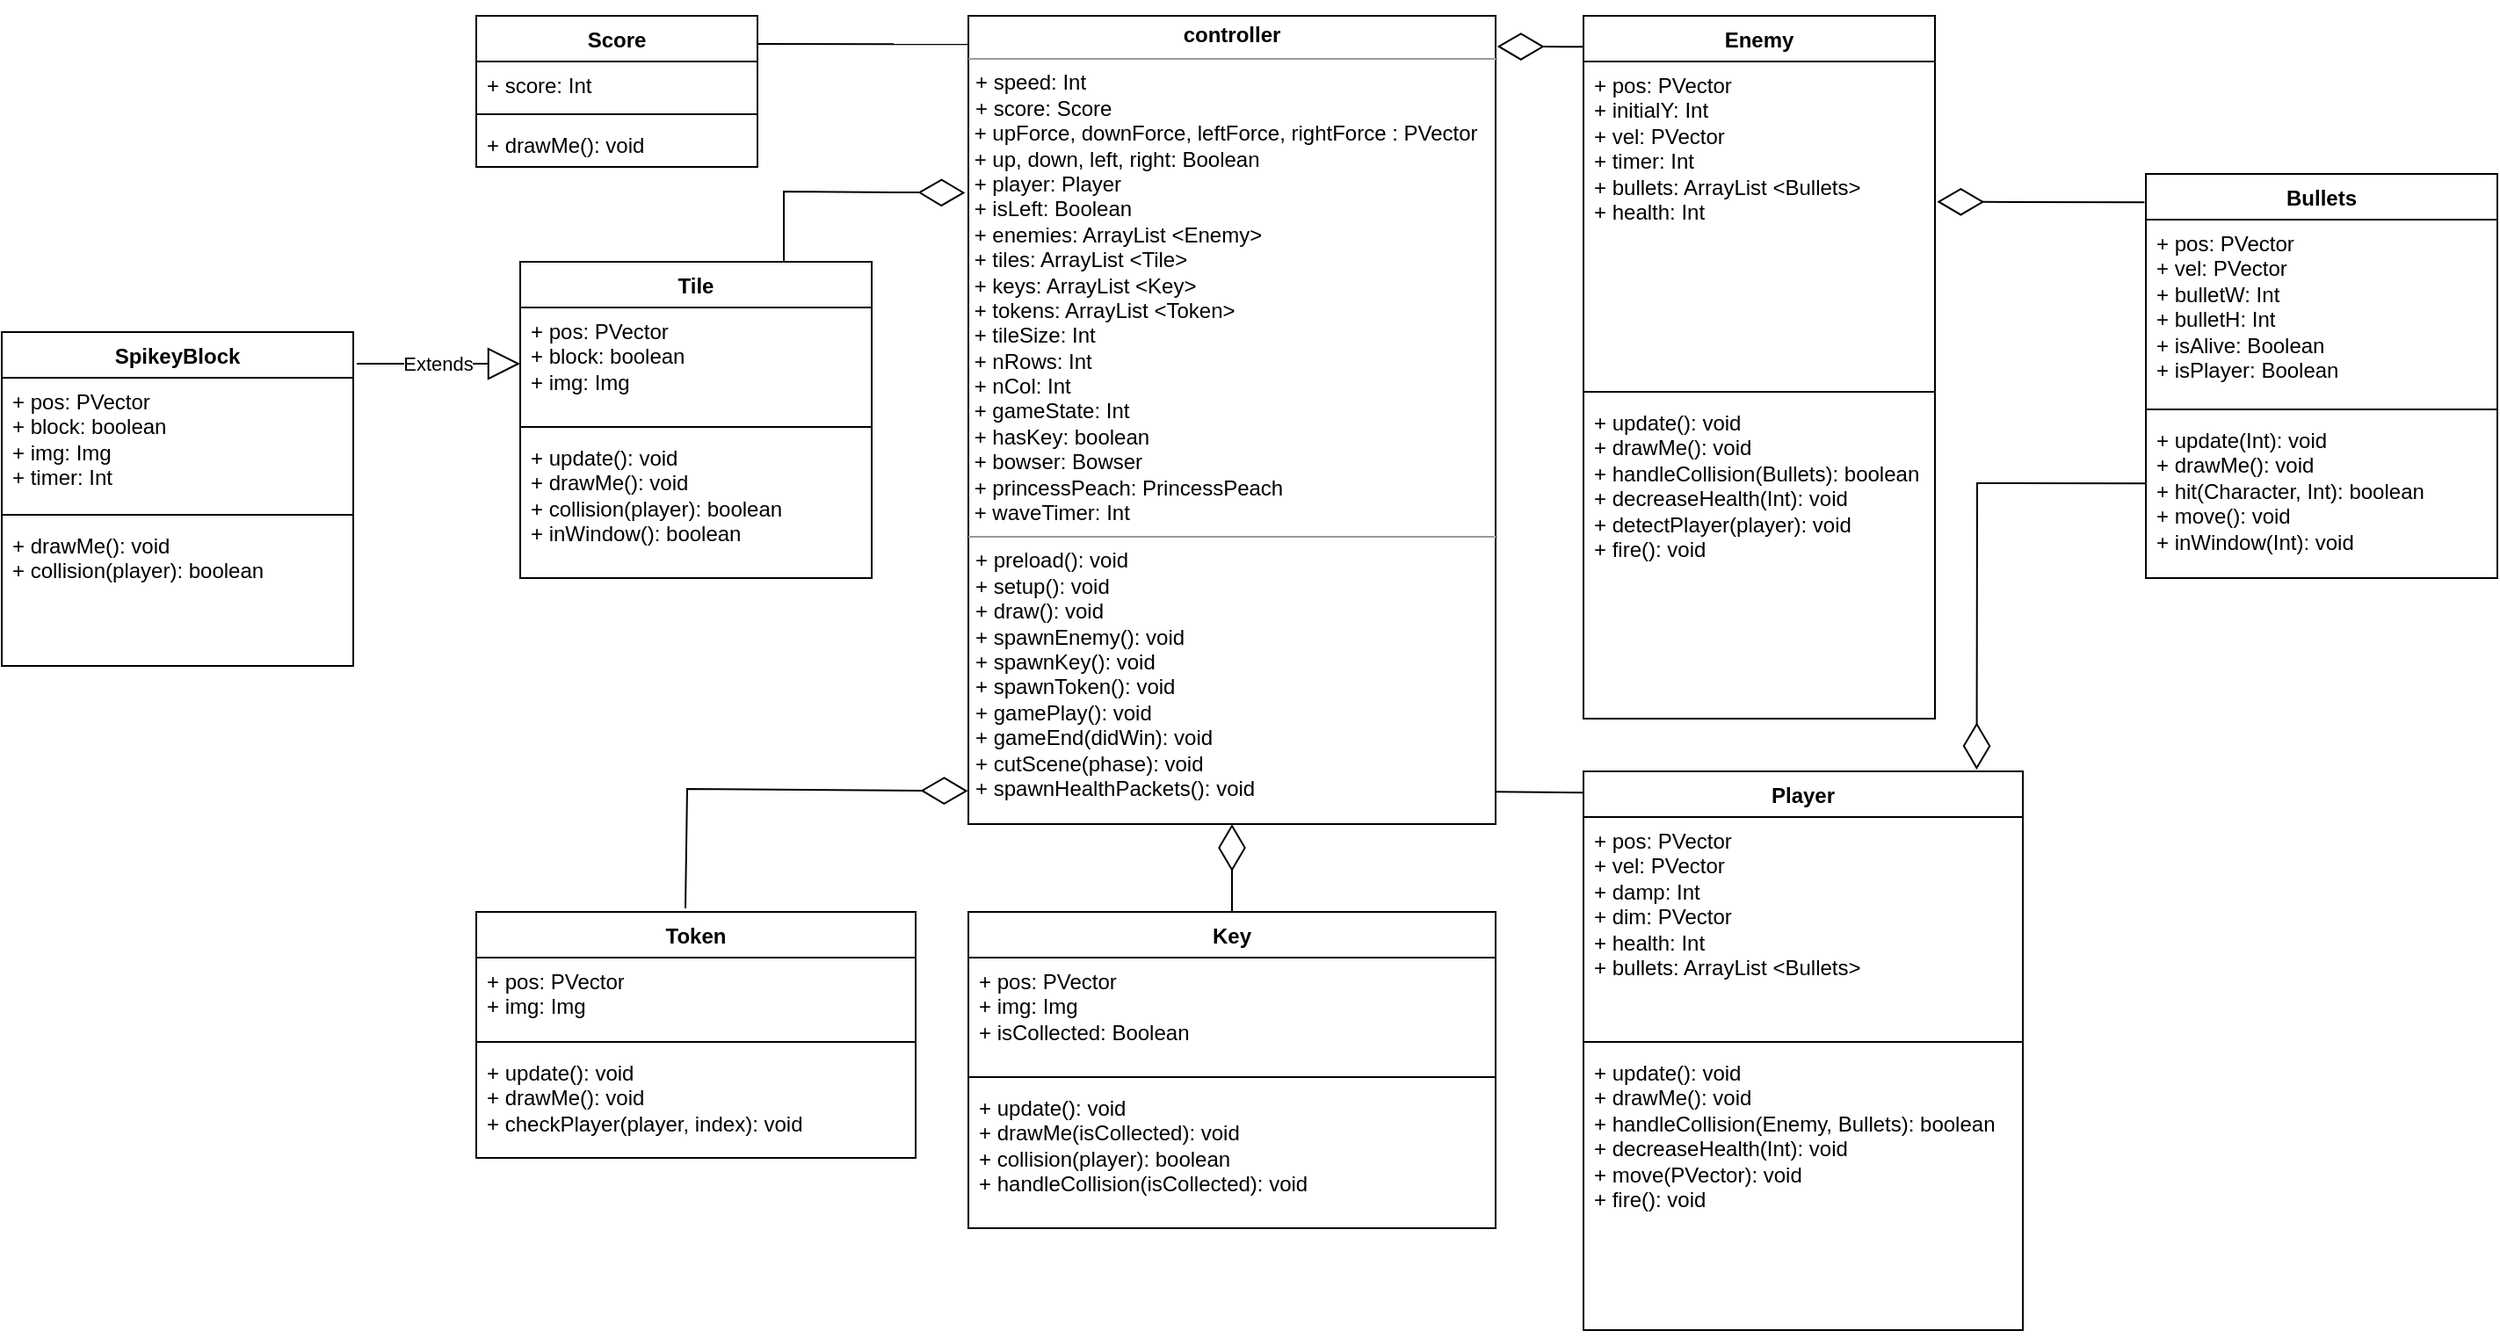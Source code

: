 <mxfile version="24.0.7" type="github">
  <diagram name="Page-1" id="c4acf3e9-155e-7222-9cf6-157b1a14988f">
    <mxGraphModel dx="1434" dy="761" grid="1" gridSize="10" guides="1" tooltips="1" connect="1" arrows="1" fold="1" page="1" pageScale="1" pageWidth="850" pageHeight="1100" background="none" math="0" shadow="0">
      <root>
        <mxCell id="0" />
        <mxCell id="1" parent="0" />
        <mxCell id="5d2195bd80daf111-18" value="&lt;p style=&quot;margin:0px;margin-top:4px;text-align:center;&quot;&gt;&lt;b&gt;controller&lt;/b&gt;&lt;/p&gt;&lt;hr size=&quot;1&quot;&gt;&lt;p style=&quot;margin:0px;margin-left:4px;&quot;&gt;+ speed: Int&lt;br&gt;+ score: Score&lt;/p&gt;&amp;nbsp;+ upForce, downForce, leftForce, rightForce : PVector&lt;div&gt;&amp;nbsp;+ up, down, left, right: Boolean&lt;/div&gt;&lt;div&gt;&amp;nbsp;+ player: Player&lt;/div&gt;&lt;div&gt;&amp;nbsp;+ isLeft: Boolean&lt;/div&gt;&lt;div&gt;&amp;nbsp;&lt;span style=&quot;background-color: initial;&quot;&gt;+ enemies: ArrayList &amp;lt;Enemy&amp;gt;&lt;/span&gt;&lt;/div&gt;&lt;div&gt;&amp;nbsp;+ tiles: ArrayList &amp;lt;Tile&amp;gt;&lt;span style=&quot;background-color: initial;&quot;&gt;&lt;br&gt;&lt;/span&gt;&lt;/div&gt;&lt;div&gt;&amp;nbsp;+ keys: ArrayList &amp;lt;Key&amp;gt;&lt;br&gt;&lt;/div&gt;&lt;div&gt;&amp;nbsp;+ tokens: ArrayList &amp;lt;Token&amp;gt;&lt;/div&gt;&lt;div&gt;&amp;nbsp;+ tileSize: Int&lt;br&gt;&lt;/div&gt;&lt;div&gt;&amp;nbsp;+ nRows: Int&lt;/div&gt;&lt;div&gt;&amp;nbsp;+ nCol: Int&lt;/div&gt;&lt;div&gt;&amp;nbsp;+ gameState: Int&lt;/div&gt;&lt;div&gt;&amp;nbsp;+ hasKey: boolean&lt;/div&gt;&lt;div&gt;&amp;nbsp;+ bowser: Bowser&lt;/div&gt;&lt;div&gt;&amp;nbsp;+ princessPeach: PrincessPeach&lt;/div&gt;&lt;div&gt;&amp;nbsp;+ waveTimer: Int&lt;/div&gt;&lt;div&gt;&lt;hr size=&quot;1&quot;&gt;&lt;p style=&quot;margin:0px;margin-left:4px;&quot;&gt;+ preload(): void&lt;/p&gt;&lt;p style=&quot;margin:0px;margin-left:4px;&quot;&gt;+ setup(): void&lt;/p&gt;&lt;p style=&quot;margin:0px;margin-left:4px;&quot;&gt;+ draw(): void&lt;/p&gt;&lt;p style=&quot;margin:0px;margin-left:4px;&quot;&gt;+ spawnEnemy(): void&lt;/p&gt;&lt;p style=&quot;margin:0px;margin-left:4px;&quot;&gt;+ spawnKey(): void&lt;/p&gt;&lt;p style=&quot;margin:0px;margin-left:4px;&quot;&gt;+ spawnToken(): void&lt;/p&gt;&lt;p style=&quot;margin:0px;margin-left:4px;&quot;&gt;+ gamePlay(): void&lt;/p&gt;&lt;p style=&quot;margin:0px;margin-left:4px;&quot;&gt;+ gameEnd(didWin): void&lt;/p&gt;&lt;p style=&quot;margin:0px;margin-left:4px;&quot;&gt;+ cutScene(phase): void&lt;/p&gt;&lt;p style=&quot;margin:0px;margin-left:4px;&quot;&gt;+ spawnHealthPackets(): void&lt;/p&gt;&lt;/div&gt;" style="verticalAlign=top;align=left;overflow=fill;fontSize=12;fontFamily=Helvetica;html=1;rounded=0;shadow=0;comic=0;labelBackgroundColor=none;strokeWidth=1" parent="1" vertex="1">
          <mxGeometry x="570" y="10" width="300" height="460" as="geometry" />
        </mxCell>
        <mxCell id="Hu1FVO7lR2LXiGRc4sMN-1" value="Score" style="swimlane;fontStyle=1;align=center;verticalAlign=top;childLayout=stackLayout;horizontal=1;startSize=26;horizontalStack=0;resizeParent=1;resizeParentMax=0;resizeLast=0;collapsible=1;marginBottom=0;whiteSpace=wrap;html=1;" vertex="1" parent="1">
          <mxGeometry x="290" y="10" width="160" height="86" as="geometry">
            <mxRectangle x="10" y="10" width="70" height="30" as="alternateBounds" />
          </mxGeometry>
        </mxCell>
        <mxCell id="Hu1FVO7lR2LXiGRc4sMN-2" value="+ score: Int" style="text;strokeColor=none;fillColor=none;align=left;verticalAlign=top;spacingLeft=4;spacingRight=4;overflow=hidden;rotatable=0;points=[[0,0.5],[1,0.5]];portConstraint=eastwest;whiteSpace=wrap;html=1;" vertex="1" parent="Hu1FVO7lR2LXiGRc4sMN-1">
          <mxGeometry y="26" width="160" height="26" as="geometry" />
        </mxCell>
        <mxCell id="Hu1FVO7lR2LXiGRc4sMN-3" value="" style="line;strokeWidth=1;fillColor=none;align=left;verticalAlign=middle;spacingTop=-1;spacingLeft=3;spacingRight=3;rotatable=0;labelPosition=right;points=[];portConstraint=eastwest;strokeColor=inherit;" vertex="1" parent="Hu1FVO7lR2LXiGRc4sMN-1">
          <mxGeometry y="52" width="160" height="8" as="geometry" />
        </mxCell>
        <mxCell id="Hu1FVO7lR2LXiGRc4sMN-4" value="+ drawMe(): void" style="text;strokeColor=none;fillColor=none;align=left;verticalAlign=top;spacingLeft=4;spacingRight=4;overflow=hidden;rotatable=0;points=[[0,0.5],[1,0.5]];portConstraint=eastwest;whiteSpace=wrap;html=1;" vertex="1" parent="Hu1FVO7lR2LXiGRc4sMN-1">
          <mxGeometry y="60" width="160" height="26" as="geometry" />
        </mxCell>
        <mxCell id="Hu1FVO7lR2LXiGRc4sMN-6" value="Player" style="swimlane;fontStyle=1;align=center;verticalAlign=top;childLayout=stackLayout;horizontal=1;startSize=26;horizontalStack=0;resizeParent=1;resizeParentMax=0;resizeLast=0;collapsible=1;marginBottom=0;whiteSpace=wrap;html=1;" vertex="1" parent="1">
          <mxGeometry x="920" y="440" width="250" height="318" as="geometry" />
        </mxCell>
        <mxCell id="Hu1FVO7lR2LXiGRc4sMN-7" value="+ pos: PVector&lt;div&gt;+ vel: PVector&lt;br&gt;&lt;/div&gt;&lt;div&gt;+ damp: Int&lt;/div&gt;&lt;div&gt;+ dim: PVector&lt;/div&gt;&lt;div&gt;+ health: Int&lt;/div&gt;&lt;div&gt;+ bullets: ArrayList &amp;lt;Bullets&amp;gt;&lt;/div&gt;" style="text;strokeColor=none;fillColor=none;align=left;verticalAlign=top;spacingLeft=4;spacingRight=4;overflow=hidden;rotatable=0;points=[[0,0.5],[1,0.5]];portConstraint=eastwest;whiteSpace=wrap;html=1;" vertex="1" parent="Hu1FVO7lR2LXiGRc4sMN-6">
          <mxGeometry y="26" width="250" height="124" as="geometry" />
        </mxCell>
        <mxCell id="Hu1FVO7lR2LXiGRc4sMN-8" value="" style="line;strokeWidth=1;fillColor=none;align=left;verticalAlign=middle;spacingTop=-1;spacingLeft=3;spacingRight=3;rotatable=0;labelPosition=right;points=[];portConstraint=eastwest;strokeColor=inherit;" vertex="1" parent="Hu1FVO7lR2LXiGRc4sMN-6">
          <mxGeometry y="150" width="250" height="8" as="geometry" />
        </mxCell>
        <mxCell id="Hu1FVO7lR2LXiGRc4sMN-9" value="+ update(): void&lt;div&gt;+ drawMe(): void&lt;div&gt;+ handleCollision(Enemy, Bullets): boolean&lt;/div&gt;&lt;/div&gt;&lt;div&gt;+ decreaseHealth(Int): void&lt;/div&gt;&lt;div&gt;+ move(PVector): void&lt;/div&gt;&lt;div&gt;+ fire(): void&lt;/div&gt;&lt;div&gt;&lt;br&gt;&lt;/div&gt;" style="text;strokeColor=none;fillColor=none;align=left;verticalAlign=top;spacingLeft=4;spacingRight=4;overflow=hidden;rotatable=0;points=[[0,0.5],[1,0.5]];portConstraint=eastwest;whiteSpace=wrap;html=1;" vertex="1" parent="Hu1FVO7lR2LXiGRc4sMN-6">
          <mxGeometry y="158" width="250" height="160" as="geometry" />
        </mxCell>
        <mxCell id="Hu1FVO7lR2LXiGRc4sMN-12" value="" style="endArrow=none;html=1;rounded=0;entryX=-0.002;entryY=0.035;entryDx=0;entryDy=0;entryPerimeter=0;" edge="1" parent="1" target="5d2195bd80daf111-18">
          <mxGeometry width="50" height="50" relative="1" as="geometry">
            <mxPoint x="450" y="26" as="sourcePoint" />
            <mxPoint x="620" y="220" as="targetPoint" />
          </mxGeometry>
        </mxCell>
        <mxCell id="Hu1FVO7lR2LXiGRc4sMN-14" value="Enemy" style="swimlane;fontStyle=1;align=center;verticalAlign=top;childLayout=stackLayout;horizontal=1;startSize=26;horizontalStack=0;resizeParent=1;resizeParentMax=0;resizeLast=0;collapsible=1;marginBottom=0;whiteSpace=wrap;html=1;" vertex="1" parent="1">
          <mxGeometry x="920" y="10" width="200" height="400" as="geometry" />
        </mxCell>
        <mxCell id="Hu1FVO7lR2LXiGRc4sMN-15" value="+ pos: PVector&lt;div&gt;+ initialY: Int&lt;/div&gt;&lt;div&gt;+ vel: PVector&lt;/div&gt;&lt;div&gt;+ timer: Int&lt;/div&gt;&lt;div&gt;+ bullets: ArrayList &amp;lt;Bullets&amp;gt;&lt;/div&gt;&lt;div&gt;+ health: Int&lt;/div&gt;" style="text;strokeColor=none;fillColor=none;align=left;verticalAlign=top;spacingLeft=4;spacingRight=4;overflow=hidden;rotatable=0;points=[[0,0.5],[1,0.5]];portConstraint=eastwest;whiteSpace=wrap;html=1;" vertex="1" parent="Hu1FVO7lR2LXiGRc4sMN-14">
          <mxGeometry y="26" width="200" height="184" as="geometry" />
        </mxCell>
        <mxCell id="Hu1FVO7lR2LXiGRc4sMN-16" value="" style="line;strokeWidth=1;fillColor=none;align=left;verticalAlign=middle;spacingTop=-1;spacingLeft=3;spacingRight=3;rotatable=0;labelPosition=right;points=[];portConstraint=eastwest;strokeColor=inherit;" vertex="1" parent="Hu1FVO7lR2LXiGRc4sMN-14">
          <mxGeometry y="210" width="200" height="8" as="geometry" />
        </mxCell>
        <mxCell id="Hu1FVO7lR2LXiGRc4sMN-17" value="+ update(): void&lt;div&gt;+ drawMe(): void&lt;/div&gt;&lt;div&gt;+ handleCollision(Bullets): boolean&lt;/div&gt;&lt;div&gt;+ decreaseHealth(Int): void&lt;/div&gt;&lt;div&gt;+ detectPlayer(player): void&lt;/div&gt;&lt;div&gt;+ fire(): void&lt;/div&gt;" style="text;strokeColor=none;fillColor=none;align=left;verticalAlign=top;spacingLeft=4;spacingRight=4;overflow=hidden;rotatable=0;points=[[0,0.5],[1,0.5]];portConstraint=eastwest;whiteSpace=wrap;html=1;" vertex="1" parent="Hu1FVO7lR2LXiGRc4sMN-14">
          <mxGeometry y="218" width="200" height="182" as="geometry" />
        </mxCell>
        <mxCell id="Hu1FVO7lR2LXiGRc4sMN-21" value="" style="endArrow=diamondThin;endFill=0;endSize=24;html=1;rounded=0;exitX=0;exitY=0.044;exitDx=0;exitDy=0;exitPerimeter=0;entryX=1.003;entryY=0.038;entryDx=0;entryDy=0;entryPerimeter=0;" edge="1" parent="1" source="Hu1FVO7lR2LXiGRc4sMN-14" target="5d2195bd80daf111-18">
          <mxGeometry width="160" relative="1" as="geometry">
            <mxPoint x="650" y="250" as="sourcePoint" />
            <mxPoint x="810" y="250" as="targetPoint" />
          </mxGeometry>
        </mxCell>
        <mxCell id="Hu1FVO7lR2LXiGRc4sMN-22" value="Tile" style="swimlane;fontStyle=1;align=center;verticalAlign=top;childLayout=stackLayout;horizontal=1;startSize=26;horizontalStack=0;resizeParent=1;resizeParentMax=0;resizeLast=0;collapsible=1;marginBottom=0;whiteSpace=wrap;html=1;" vertex="1" parent="1">
          <mxGeometry x="315" y="150" width="200" height="180" as="geometry" />
        </mxCell>
        <mxCell id="Hu1FVO7lR2LXiGRc4sMN-23" value="+ pos: PVector&lt;div&gt;+ block: boolean&lt;/div&gt;&lt;div&gt;+ img: Img&lt;/div&gt;" style="text;strokeColor=none;fillColor=none;align=left;verticalAlign=top;spacingLeft=4;spacingRight=4;overflow=hidden;rotatable=0;points=[[0,0.5],[1,0.5]];portConstraint=eastwest;whiteSpace=wrap;html=1;" vertex="1" parent="Hu1FVO7lR2LXiGRc4sMN-22">
          <mxGeometry y="26" width="200" height="64" as="geometry" />
        </mxCell>
        <mxCell id="Hu1FVO7lR2LXiGRc4sMN-24" value="" style="line;strokeWidth=1;fillColor=none;align=left;verticalAlign=middle;spacingTop=-1;spacingLeft=3;spacingRight=3;rotatable=0;labelPosition=right;points=[];portConstraint=eastwest;strokeColor=inherit;" vertex="1" parent="Hu1FVO7lR2LXiGRc4sMN-22">
          <mxGeometry y="90" width="200" height="8" as="geometry" />
        </mxCell>
        <mxCell id="Hu1FVO7lR2LXiGRc4sMN-25" value="+ update(): void&lt;div&gt;+ drawMe(): void&lt;/div&gt;&lt;div&gt;+ collision(player): boolean&lt;/div&gt;&lt;div&gt;+ inWindow(): boolean&lt;/div&gt;" style="text;strokeColor=none;fillColor=none;align=left;verticalAlign=top;spacingLeft=4;spacingRight=4;overflow=hidden;rotatable=0;points=[[0,0.5],[1,0.5]];portConstraint=eastwest;whiteSpace=wrap;html=1;" vertex="1" parent="Hu1FVO7lR2LXiGRc4sMN-22">
          <mxGeometry y="98" width="200" height="82" as="geometry" />
        </mxCell>
        <mxCell id="Hu1FVO7lR2LXiGRc4sMN-26" value="" style="endArrow=diamondThin;endFill=0;endSize=24;html=1;rounded=0;exitX=0.75;exitY=0;exitDx=0;exitDy=0;entryX=-0.006;entryY=0.219;entryDx=0;entryDy=0;entryPerimeter=0;" edge="1" parent="1" source="Hu1FVO7lR2LXiGRc4sMN-22" target="5d2195bd80daf111-18">
          <mxGeometry width="160" relative="1" as="geometry">
            <mxPoint x="680" y="230" as="sourcePoint" />
            <mxPoint x="890" y="400" as="targetPoint" />
            <Array as="points">
              <mxPoint x="465" y="110" />
            </Array>
          </mxGeometry>
        </mxCell>
        <mxCell id="Hu1FVO7lR2LXiGRc4sMN-27" value="SpikeyBlock" style="swimlane;fontStyle=1;align=center;verticalAlign=top;childLayout=stackLayout;horizontal=1;startSize=26;horizontalStack=0;resizeParent=1;resizeParentMax=0;resizeLast=0;collapsible=1;marginBottom=0;whiteSpace=wrap;html=1;" vertex="1" parent="1">
          <mxGeometry x="20" y="190" width="200" height="190" as="geometry" />
        </mxCell>
        <mxCell id="Hu1FVO7lR2LXiGRc4sMN-28" value="+ pos: PVector&lt;div&gt;+ block: boolean&lt;/div&gt;&lt;div&gt;+ img: Img&lt;/div&gt;&lt;div&gt;+ timer: Int&lt;/div&gt;" style="text;strokeColor=none;fillColor=none;align=left;verticalAlign=top;spacingLeft=4;spacingRight=4;overflow=hidden;rotatable=0;points=[[0,0.5],[1,0.5]];portConstraint=eastwest;whiteSpace=wrap;html=1;" vertex="1" parent="Hu1FVO7lR2LXiGRc4sMN-27">
          <mxGeometry y="26" width="200" height="74" as="geometry" />
        </mxCell>
        <mxCell id="Hu1FVO7lR2LXiGRc4sMN-29" value="" style="line;strokeWidth=1;fillColor=none;align=left;verticalAlign=middle;spacingTop=-1;spacingLeft=3;spacingRight=3;rotatable=0;labelPosition=right;points=[];portConstraint=eastwest;strokeColor=inherit;" vertex="1" parent="Hu1FVO7lR2LXiGRc4sMN-27">
          <mxGeometry y="100" width="200" height="8" as="geometry" />
        </mxCell>
        <mxCell id="Hu1FVO7lR2LXiGRc4sMN-30" value="&lt;div&gt;+ drawMe(): void&lt;/div&gt;&lt;div&gt;+ collision(player): boolean&lt;/div&gt;" style="text;strokeColor=none;fillColor=none;align=left;verticalAlign=top;spacingLeft=4;spacingRight=4;overflow=hidden;rotatable=0;points=[[0,0.5],[1,0.5]];portConstraint=eastwest;whiteSpace=wrap;html=1;" vertex="1" parent="Hu1FVO7lR2LXiGRc4sMN-27">
          <mxGeometry y="108" width="200" height="82" as="geometry" />
        </mxCell>
        <mxCell id="Hu1FVO7lR2LXiGRc4sMN-31" value="Extends" style="endArrow=block;endSize=16;endFill=0;html=1;rounded=0;exitX=1.01;exitY=0.095;exitDx=0;exitDy=0;exitPerimeter=0;entryX=0;entryY=0.5;entryDx=0;entryDy=0;" edge="1" parent="1" source="Hu1FVO7lR2LXiGRc4sMN-27" target="Hu1FVO7lR2LXiGRc4sMN-23">
          <mxGeometry width="160" relative="1" as="geometry">
            <mxPoint x="850" y="500" as="sourcePoint" />
            <mxPoint x="1010" y="500" as="targetPoint" />
          </mxGeometry>
        </mxCell>
        <mxCell id="Hu1FVO7lR2LXiGRc4sMN-36" value="Key" style="swimlane;fontStyle=1;align=center;verticalAlign=top;childLayout=stackLayout;horizontal=1;startSize=26;horizontalStack=0;resizeParent=1;resizeParentMax=0;resizeLast=0;collapsible=1;marginBottom=0;whiteSpace=wrap;html=1;" vertex="1" parent="1">
          <mxGeometry x="570" y="520" width="300" height="180" as="geometry" />
        </mxCell>
        <mxCell id="Hu1FVO7lR2LXiGRc4sMN-41" value="" style="endArrow=diamondThin;endFill=0;endSize=24;html=1;rounded=0;entryX=0.5;entryY=1;entryDx=0;entryDy=0;" edge="1" parent="Hu1FVO7lR2LXiGRc4sMN-36" target="5d2195bd80daf111-18">
          <mxGeometry width="160" relative="1" as="geometry">
            <mxPoint x="150" as="sourcePoint" />
            <mxPoint x="240" as="targetPoint" />
          </mxGeometry>
        </mxCell>
        <mxCell id="Hu1FVO7lR2LXiGRc4sMN-37" value="+ pos: PVector&lt;div&gt;+ img: Img&lt;/div&gt;&lt;div&gt;+ isCollected: Boolean&lt;/div&gt;" style="text;strokeColor=none;fillColor=none;align=left;verticalAlign=top;spacingLeft=4;spacingRight=4;overflow=hidden;rotatable=0;points=[[0,0.5],[1,0.5]];portConstraint=eastwest;whiteSpace=wrap;html=1;" vertex="1" parent="Hu1FVO7lR2LXiGRc4sMN-36">
          <mxGeometry y="26" width="300" height="64" as="geometry" />
        </mxCell>
        <mxCell id="Hu1FVO7lR2LXiGRc4sMN-38" value="" style="line;strokeWidth=1;fillColor=none;align=left;verticalAlign=middle;spacingTop=-1;spacingLeft=3;spacingRight=3;rotatable=0;labelPosition=right;points=[];portConstraint=eastwest;strokeColor=inherit;" vertex="1" parent="Hu1FVO7lR2LXiGRc4sMN-36">
          <mxGeometry y="90" width="300" height="8" as="geometry" />
        </mxCell>
        <mxCell id="Hu1FVO7lR2LXiGRc4sMN-39" value="+ update(): void&lt;div&gt;+ drawMe(isCollected): void&lt;/div&gt;&lt;div&gt;+ collision(player): boolean&lt;/div&gt;&lt;div&gt;+ handleCollision(isCollected): void&lt;/div&gt;" style="text;strokeColor=none;fillColor=none;align=left;verticalAlign=top;spacingLeft=4;spacingRight=4;overflow=hidden;rotatable=0;points=[[0,0.5],[1,0.5]];portConstraint=eastwest;whiteSpace=wrap;html=1;" vertex="1" parent="Hu1FVO7lR2LXiGRc4sMN-36">
          <mxGeometry y="98" width="300" height="82" as="geometry" />
        </mxCell>
        <mxCell id="Hu1FVO7lR2LXiGRc4sMN-48" value="Token" style="swimlane;fontStyle=1;align=center;verticalAlign=top;childLayout=stackLayout;horizontal=1;startSize=26;horizontalStack=0;resizeParent=1;resizeParentMax=0;resizeLast=0;collapsible=1;marginBottom=0;whiteSpace=wrap;html=1;" vertex="1" parent="1">
          <mxGeometry x="290" y="520" width="250" height="140" as="geometry" />
        </mxCell>
        <mxCell id="Hu1FVO7lR2LXiGRc4sMN-49" value="+ pos: PVector&lt;div&gt;+ img: Img&lt;/div&gt;" style="text;strokeColor=none;fillColor=none;align=left;verticalAlign=top;spacingLeft=4;spacingRight=4;overflow=hidden;rotatable=0;points=[[0,0.5],[1,0.5]];portConstraint=eastwest;whiteSpace=wrap;html=1;" vertex="1" parent="Hu1FVO7lR2LXiGRc4sMN-48">
          <mxGeometry y="26" width="250" height="44" as="geometry" />
        </mxCell>
        <mxCell id="Hu1FVO7lR2LXiGRc4sMN-50" value="" style="line;strokeWidth=1;fillColor=none;align=left;verticalAlign=middle;spacingTop=-1;spacingLeft=3;spacingRight=3;rotatable=0;labelPosition=right;points=[];portConstraint=eastwest;strokeColor=inherit;" vertex="1" parent="Hu1FVO7lR2LXiGRc4sMN-48">
          <mxGeometry y="70" width="250" height="8" as="geometry" />
        </mxCell>
        <mxCell id="Hu1FVO7lR2LXiGRc4sMN-51" value="+ update(): void&lt;div&gt;+ drawMe(): void&lt;div&gt;+ checkPlayer(player, index): void&lt;/div&gt;&lt;/div&gt;&lt;div&gt;&lt;br&gt;&lt;/div&gt;" style="text;strokeColor=none;fillColor=none;align=left;verticalAlign=top;spacingLeft=4;spacingRight=4;overflow=hidden;rotatable=0;points=[[0,0.5],[1,0.5]];portConstraint=eastwest;whiteSpace=wrap;html=1;" vertex="1" parent="Hu1FVO7lR2LXiGRc4sMN-48">
          <mxGeometry y="78" width="250" height="62" as="geometry" />
        </mxCell>
        <mxCell id="Hu1FVO7lR2LXiGRc4sMN-52" value="" style="endArrow=diamondThin;endFill=0;endSize=24;html=1;rounded=0;exitX=0.476;exitY=-0.014;exitDx=0;exitDy=0;exitPerimeter=0;entryX=-0.001;entryY=0.959;entryDx=0;entryDy=0;entryPerimeter=0;" edge="1" parent="1" source="Hu1FVO7lR2LXiGRc4sMN-48" target="5d2195bd80daf111-18">
          <mxGeometry width="160" relative="1" as="geometry">
            <mxPoint x="410" y="490" as="sourcePoint" />
            <mxPoint x="570" y="490" as="targetPoint" />
            <Array as="points">
              <mxPoint x="410" y="450" />
            </Array>
          </mxGeometry>
        </mxCell>
        <mxCell id="Hu1FVO7lR2LXiGRc4sMN-54" value="" style="endArrow=none;html=1;rounded=0;entryX=0;entryY=0.038;entryDx=0;entryDy=0;entryPerimeter=0;exitX=1;exitY=0.96;exitDx=0;exitDy=0;exitPerimeter=0;" edge="1" parent="1" source="5d2195bd80daf111-18" target="Hu1FVO7lR2LXiGRc4sMN-6">
          <mxGeometry width="50" height="50" relative="1" as="geometry">
            <mxPoint x="740" y="380" as="sourcePoint" />
            <mxPoint x="790" y="330" as="targetPoint" />
          </mxGeometry>
        </mxCell>
        <mxCell id="Hu1FVO7lR2LXiGRc4sMN-55" value="Bullets" style="swimlane;fontStyle=1;align=center;verticalAlign=top;childLayout=stackLayout;horizontal=1;startSize=26;horizontalStack=0;resizeParent=1;resizeParentMax=0;resizeLast=0;collapsible=1;marginBottom=0;whiteSpace=wrap;html=1;" vertex="1" parent="1">
          <mxGeometry x="1240" y="100" width="200" height="230" as="geometry" />
        </mxCell>
        <mxCell id="Hu1FVO7lR2LXiGRc4sMN-56" value="+ pos: PVector&lt;div&gt;+ vel: PVector&lt;/div&gt;&lt;div&gt;+ bulletW: Int&lt;/div&gt;&lt;div&gt;+ bulletH: Int&lt;/div&gt;&lt;div&gt;+ isAlive: Boolean&lt;/div&gt;&lt;div&gt;+ isPlayer: Boolean&lt;/div&gt;" style="text;strokeColor=none;fillColor=none;align=left;verticalAlign=top;spacingLeft=4;spacingRight=4;overflow=hidden;rotatable=0;points=[[0,0.5],[1,0.5]];portConstraint=eastwest;whiteSpace=wrap;html=1;" vertex="1" parent="Hu1FVO7lR2LXiGRc4sMN-55">
          <mxGeometry y="26" width="200" height="104" as="geometry" />
        </mxCell>
        <mxCell id="Hu1FVO7lR2LXiGRc4sMN-57" value="" style="line;strokeWidth=1;fillColor=none;align=left;verticalAlign=middle;spacingTop=-1;spacingLeft=3;spacingRight=3;rotatable=0;labelPosition=right;points=[];portConstraint=eastwest;strokeColor=inherit;" vertex="1" parent="Hu1FVO7lR2LXiGRc4sMN-55">
          <mxGeometry y="130" width="200" height="8" as="geometry" />
        </mxCell>
        <mxCell id="Hu1FVO7lR2LXiGRc4sMN-58" value="+ update(Int): void&lt;div&gt;+ drawMe(): void&lt;/div&gt;&lt;div&gt;+ hit(Character, Int): boolean&lt;/div&gt;&lt;div&gt;+ move(): void&lt;/div&gt;&lt;div&gt;+ inWindow(Int): void&lt;/div&gt;" style="text;strokeColor=none;fillColor=none;align=left;verticalAlign=top;spacingLeft=4;spacingRight=4;overflow=hidden;rotatable=0;points=[[0,0.5],[1,0.5]];portConstraint=eastwest;whiteSpace=wrap;html=1;" vertex="1" parent="Hu1FVO7lR2LXiGRc4sMN-55">
          <mxGeometry y="138" width="200" height="92" as="geometry" />
        </mxCell>
        <mxCell id="Hu1FVO7lR2LXiGRc4sMN-59" value="" style="endArrow=diamondThin;endFill=0;endSize=24;html=1;rounded=0;exitX=-0.004;exitY=0.07;exitDx=0;exitDy=0;exitPerimeter=0;entryX=1.006;entryY=0.434;entryDx=0;entryDy=0;entryPerimeter=0;" edge="1" parent="1" source="Hu1FVO7lR2LXiGRc4sMN-55" target="Hu1FVO7lR2LXiGRc4sMN-15">
          <mxGeometry width="160" relative="1" as="geometry">
            <mxPoint x="1200" y="200" as="sourcePoint" />
            <mxPoint x="1360" y="200" as="targetPoint" />
          </mxGeometry>
        </mxCell>
        <mxCell id="Hu1FVO7lR2LXiGRc4sMN-60" value="" style="endArrow=diamondThin;endFill=0;endSize=24;html=1;rounded=0;exitX=-0.001;exitY=0.414;exitDx=0;exitDy=0;exitPerimeter=0;entryX=0.895;entryY=-0.003;entryDx=0;entryDy=0;entryPerimeter=0;" edge="1" parent="1" source="Hu1FVO7lR2LXiGRc4sMN-58" target="Hu1FVO7lR2LXiGRc4sMN-6">
          <mxGeometry width="160" relative="1" as="geometry">
            <mxPoint x="1190" y="250" as="sourcePoint" />
            <mxPoint x="1150" y="270" as="targetPoint" />
            <Array as="points">
              <mxPoint x="1144" y="276" />
            </Array>
          </mxGeometry>
        </mxCell>
      </root>
    </mxGraphModel>
  </diagram>
</mxfile>

